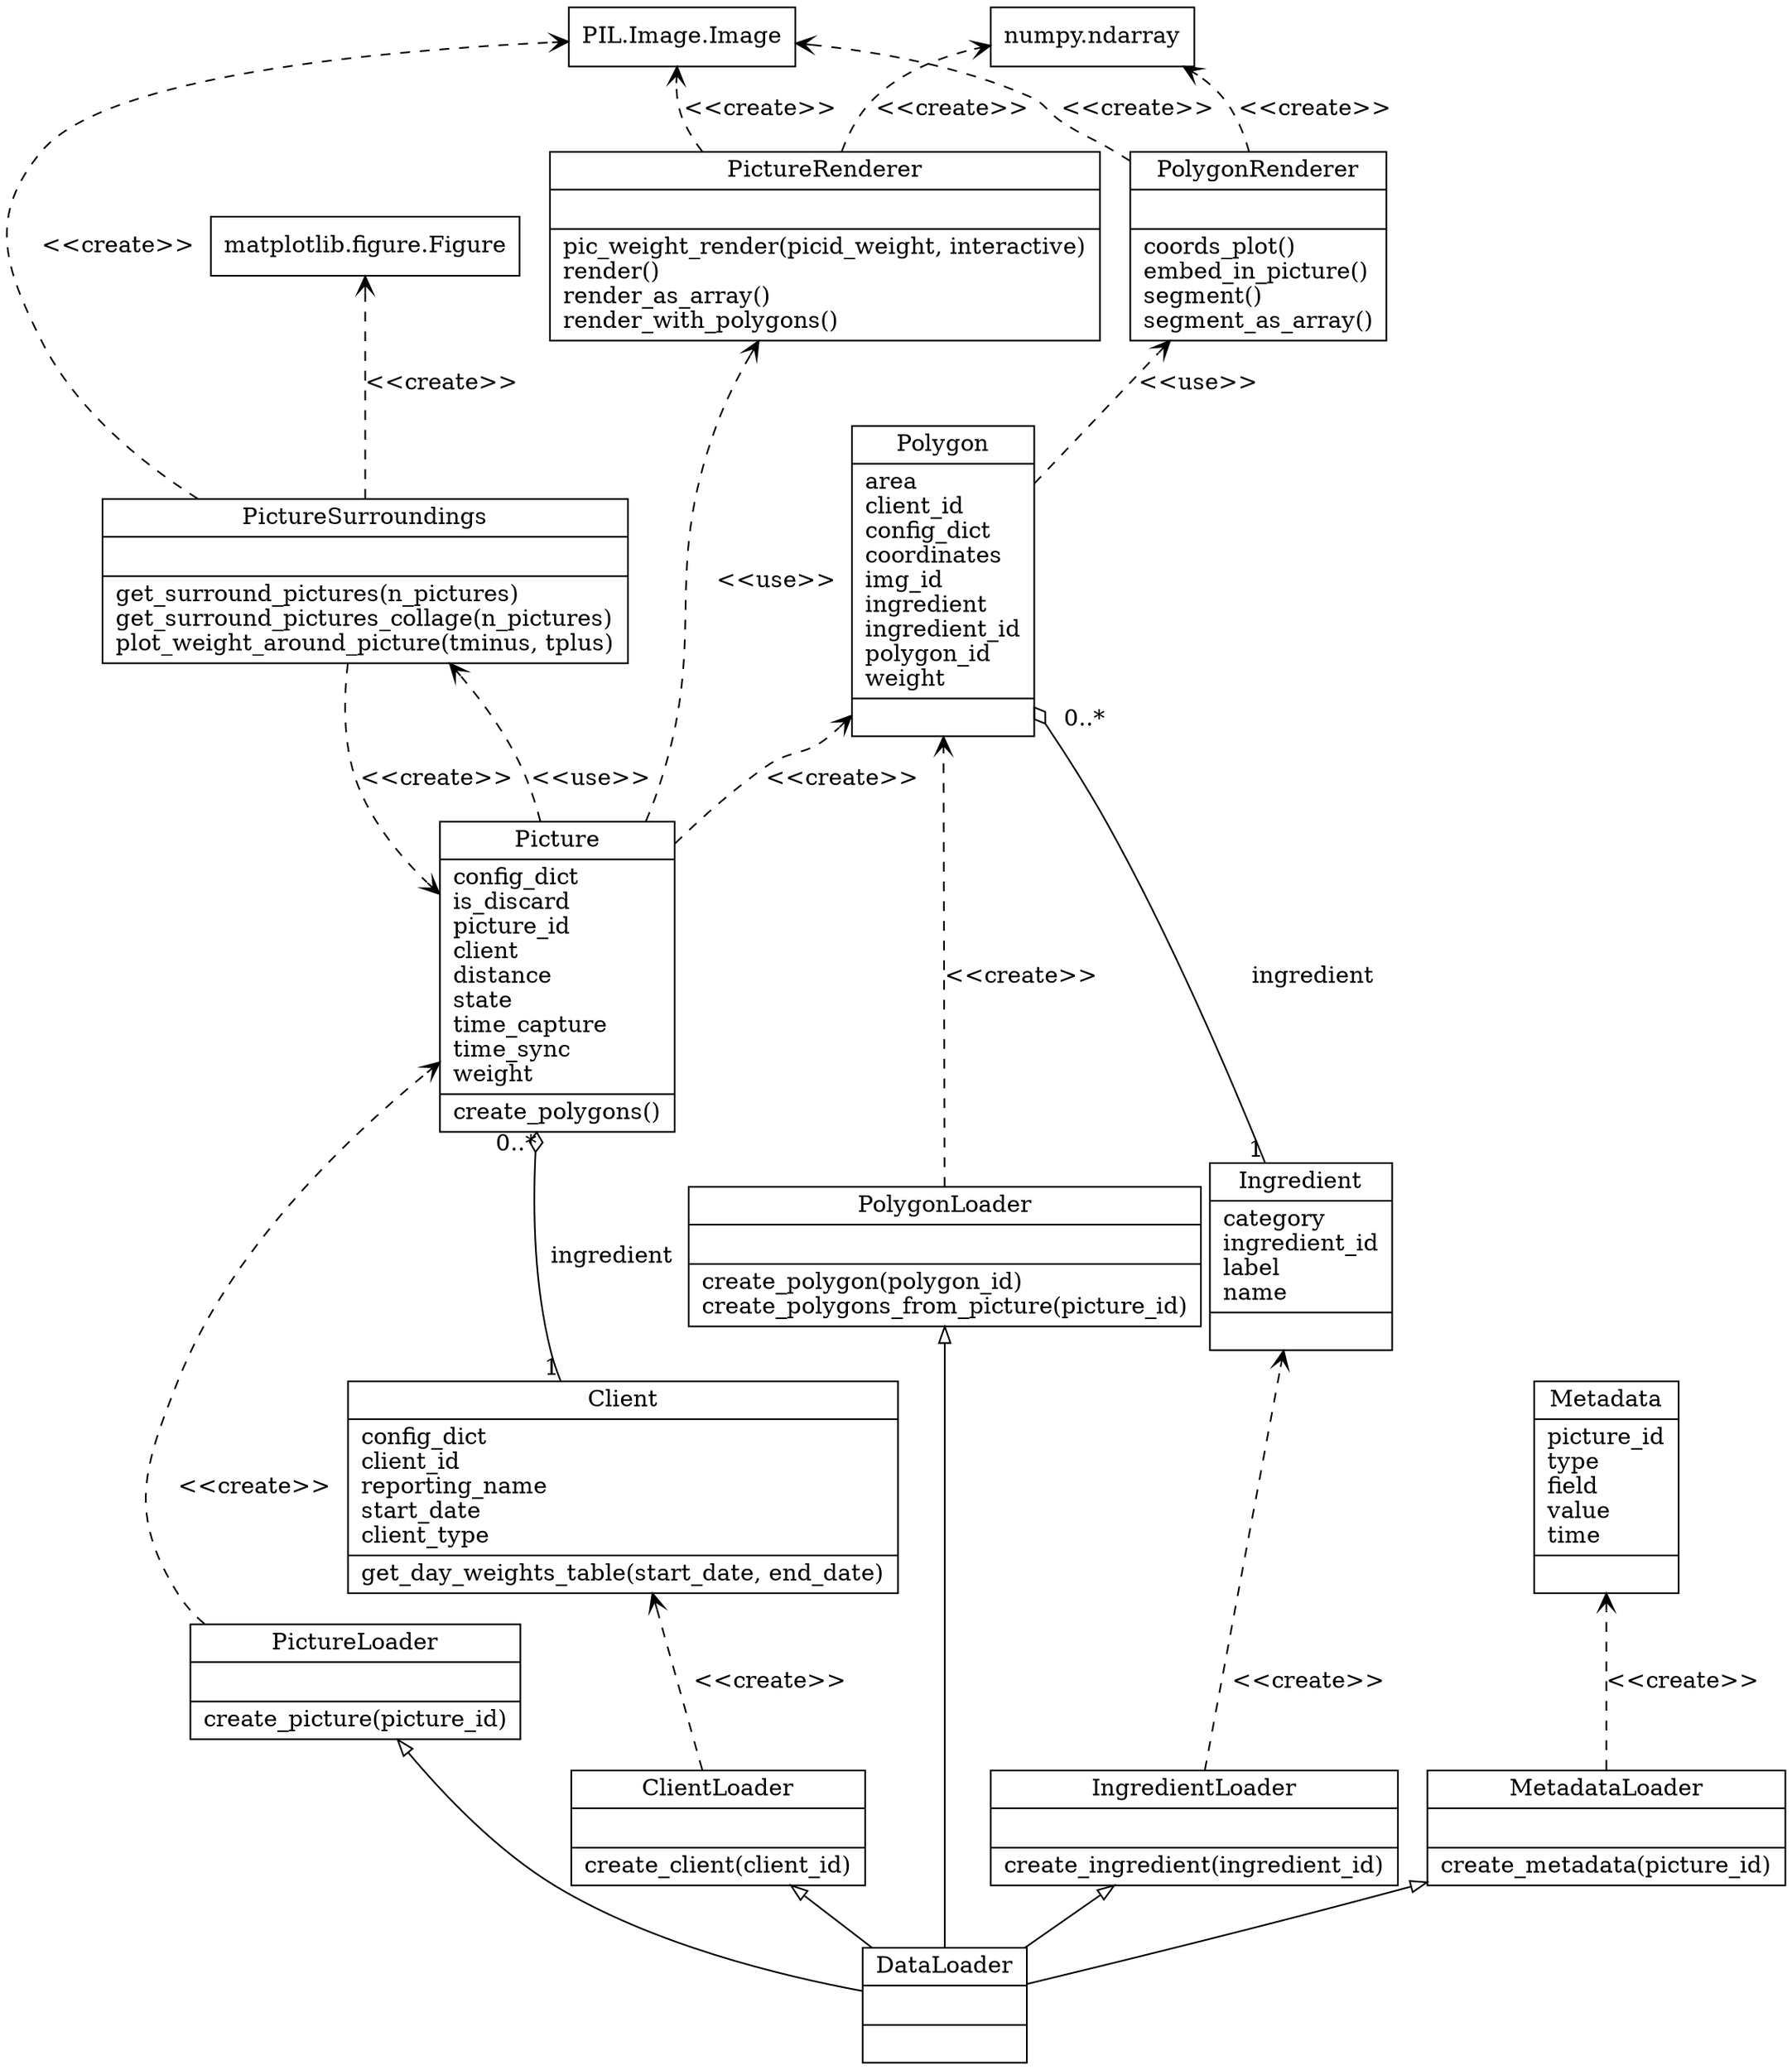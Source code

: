 digraph "orbiskdataapi UML diagram" {
charset="utf-8"
rankdir=BT
center=true
"0" [label="{DataLoader|\l|}", shape="record"];
"1" [label="{Ingredient|category\lingredient_id\llabel\lname\l|}", shape="record"];
"2" [label="{IngredientLoader|\l|create_ingredient(ingredient_id)\l}", shape="record"];
"3" [label="{Picture|config_dict\lis_discard\lpicture_id\lclient\ldistance\lstate\ltime_capture\ltime_sync\lweight\l|create_polygons()\l}", shape="record"];
"4" [label="{PictureLoader|\l|create_picture(picture_id)\l}", shape="record"];
"5" [label="{PictureRenderer|\l|pic_weight_render(picid_weight, interactive)\lrender()\lrender_as_array()\lrender_with_polygons()\l}", shape="record"];
"6" [label="{PictureSurroundings|\l|get_surround_pictures(n_pictures)\lget_surround_pictures_collage(n_pictures)\lplot_weight_around_picture(tminus, tplus)\l}", shape="record"];
"7" [label="{Polygon|area\lclient_id\lconfig_dict\lcoordinates\limg_id\lingredient\lingredient_id\lpolygon_id\lweight\l|}", shape="record"];
"8" [label="{PolygonLoader|\l|create_polygon(polygon_id)\lcreate_polygons_from_picture(picture_id)\l}", shape="record"];
"9" [label="{PolygonRenderer|\l|coords_plot()\lembed_in_picture()\lsegment()\lsegment_as_array()\l}", shape="record"];
"10" [label="{Client|config_dict\lclient_id\lreporting_name\lstart_date\lclient_type\l|get_day_weights_table(start_date, end_date)\l}", shape="record"];
"11" [label="{ClientLoader|\l|create_client(client_id)\l}", shape="record"];
"12" [label="{Metadata|picture_id\ltype\lfield\lvalue\ltime\l|}", shape="record"];
"13" [label="{MetadataLoader|\l|create_metadata(picture_id)\l}", shape="record"];
"14" [label="{PIL.Image.Image}", shape="record"];
"15" [label="{numpy.ndarray}", shape="record"];
"16" [label="{matplotlib.figure.Figure}", shape="record"];
// DataLoader descendents
"0" -> "2" [arrowhead="empty", arrowtail="none"];
"0" -> "4" [arrowhead="empty", arrowtail="none"];
"0" -> "8" [arrowhead="empty", arrowtail="none"];
"0" -> "11" [arrowhead="empty", arrowtail="none"];
"0" -> "13" [arrowhead="empty", arrowtail="none"];
// Loaders <<create>>
"2" -> "1" [arrowhead="vee", arrowtail="none", label="<<create>>", style="dashed"];
"4" -> "3" [arrowhead="vee", arrowtail="none", label="<<create>>", style="dashed"];
"8" -> "7" [arrowhead="vee", arrowtail="none", label="<<create>>", style="dashed"];
"11" -> "10" [arrowhead="vee", arrowtail="none", label="<<create>>", style="dashed"];
"13" -> "12" [arrowhead="vee", arrowtail="none", label="<<create>>", style="dashed"];
// To Picture
"10" -> "3" [arrowhead="odiamond", arrowtail="none", label="ingredient", headlabel="0..*", taillabel="1", style="solid", weight=2.0];
// To polygon
"1" -> "7" [arrowhead="odiamond", arrowtail="none", label="ingredient", headlabel="    0..*", taillabel="1", style="solid"];
"3" -> "7" [arrowhead="vee", arrowtail="none", label="<<create>>", style="dashed", weight=3.0];
// To polygon renderer
"7" -> "9" [arrowhead="vee", arrowtail="none", label="<<use>>", style="dashed"];
// To picture renderer
"3" -> "5" [arrowhead="vee", arrowtail="none", label="<<use>>", style="dashed"];
// To picture surroundings
"3" -> "6" [arrowhead="vee", arrowtail="none", label="<<use>>", style="dashed"];
// To Image and ndarray
"9" -> {"14", "15"} [arrowhead="vee", arrowtail="none", label="<<create>>", style="dashed", weight=2.0];
"5" -> {"14", "15"} [arrowhead="vee", arrowtail="none", label="<<create>>", style="dashed", weight=2.0];
// To Image, Figure and Picture
"6" -> {"14", "16", "3"} [arrowhead="vee", arrowtail="none", label="<<create>>", style="dashed", weight=2.0];
// "6" -> "3" [arrowhead="vee", arrowtail="none", label="<<create>>", style="dashed", weight=2.0];
}

